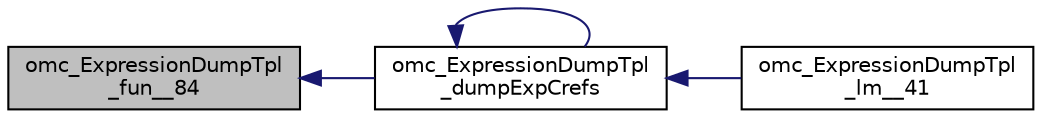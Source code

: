 digraph "omc_ExpressionDumpTpl_fun__84"
{
  edge [fontname="Helvetica",fontsize="10",labelfontname="Helvetica",labelfontsize="10"];
  node [fontname="Helvetica",fontsize="10",shape=record];
  rankdir="LR";
  Node184692 [label="omc_ExpressionDumpTpl\l_fun__84",height=0.2,width=0.4,color="black", fillcolor="grey75", style="filled", fontcolor="black"];
  Node184692 -> Node184693 [dir="back",color="midnightblue",fontsize="10",style="solid",fontname="Helvetica"];
  Node184693 [label="omc_ExpressionDumpTpl\l_dumpExpCrefs",height=0.2,width=0.4,color="black", fillcolor="white", style="filled",URL="$d7/ddf/_expression_dump_tpl_8h.html#adee13dd599a1e4f8b72159ded96624eb"];
  Node184693 -> Node184693 [dir="back",color="midnightblue",fontsize="10",style="solid",fontname="Helvetica"];
  Node184693 -> Node184694 [dir="back",color="midnightblue",fontsize="10",style="solid",fontname="Helvetica"];
  Node184694 [label="omc_ExpressionDumpTpl\l_lm__41",height=0.2,width=0.4,color="black", fillcolor="white", style="filled",URL="$d3/d40/_expression_dump_tpl_8c.html#af6bb5d74ee145c22478df449d04aca1d"];
}
